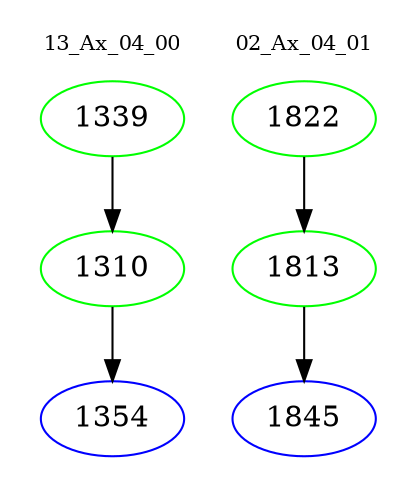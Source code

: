 digraph{
subgraph cluster_0 {
color = white
label = "13_Ax_04_00";
fontsize=10;
T0_1339 [label="1339", color="green"]
T0_1339 -> T0_1310 [color="black"]
T0_1310 [label="1310", color="green"]
T0_1310 -> T0_1354 [color="black"]
T0_1354 [label="1354", color="blue"]
}
subgraph cluster_1 {
color = white
label = "02_Ax_04_01";
fontsize=10;
T1_1822 [label="1822", color="green"]
T1_1822 -> T1_1813 [color="black"]
T1_1813 [label="1813", color="green"]
T1_1813 -> T1_1845 [color="black"]
T1_1845 [label="1845", color="blue"]
}
}
